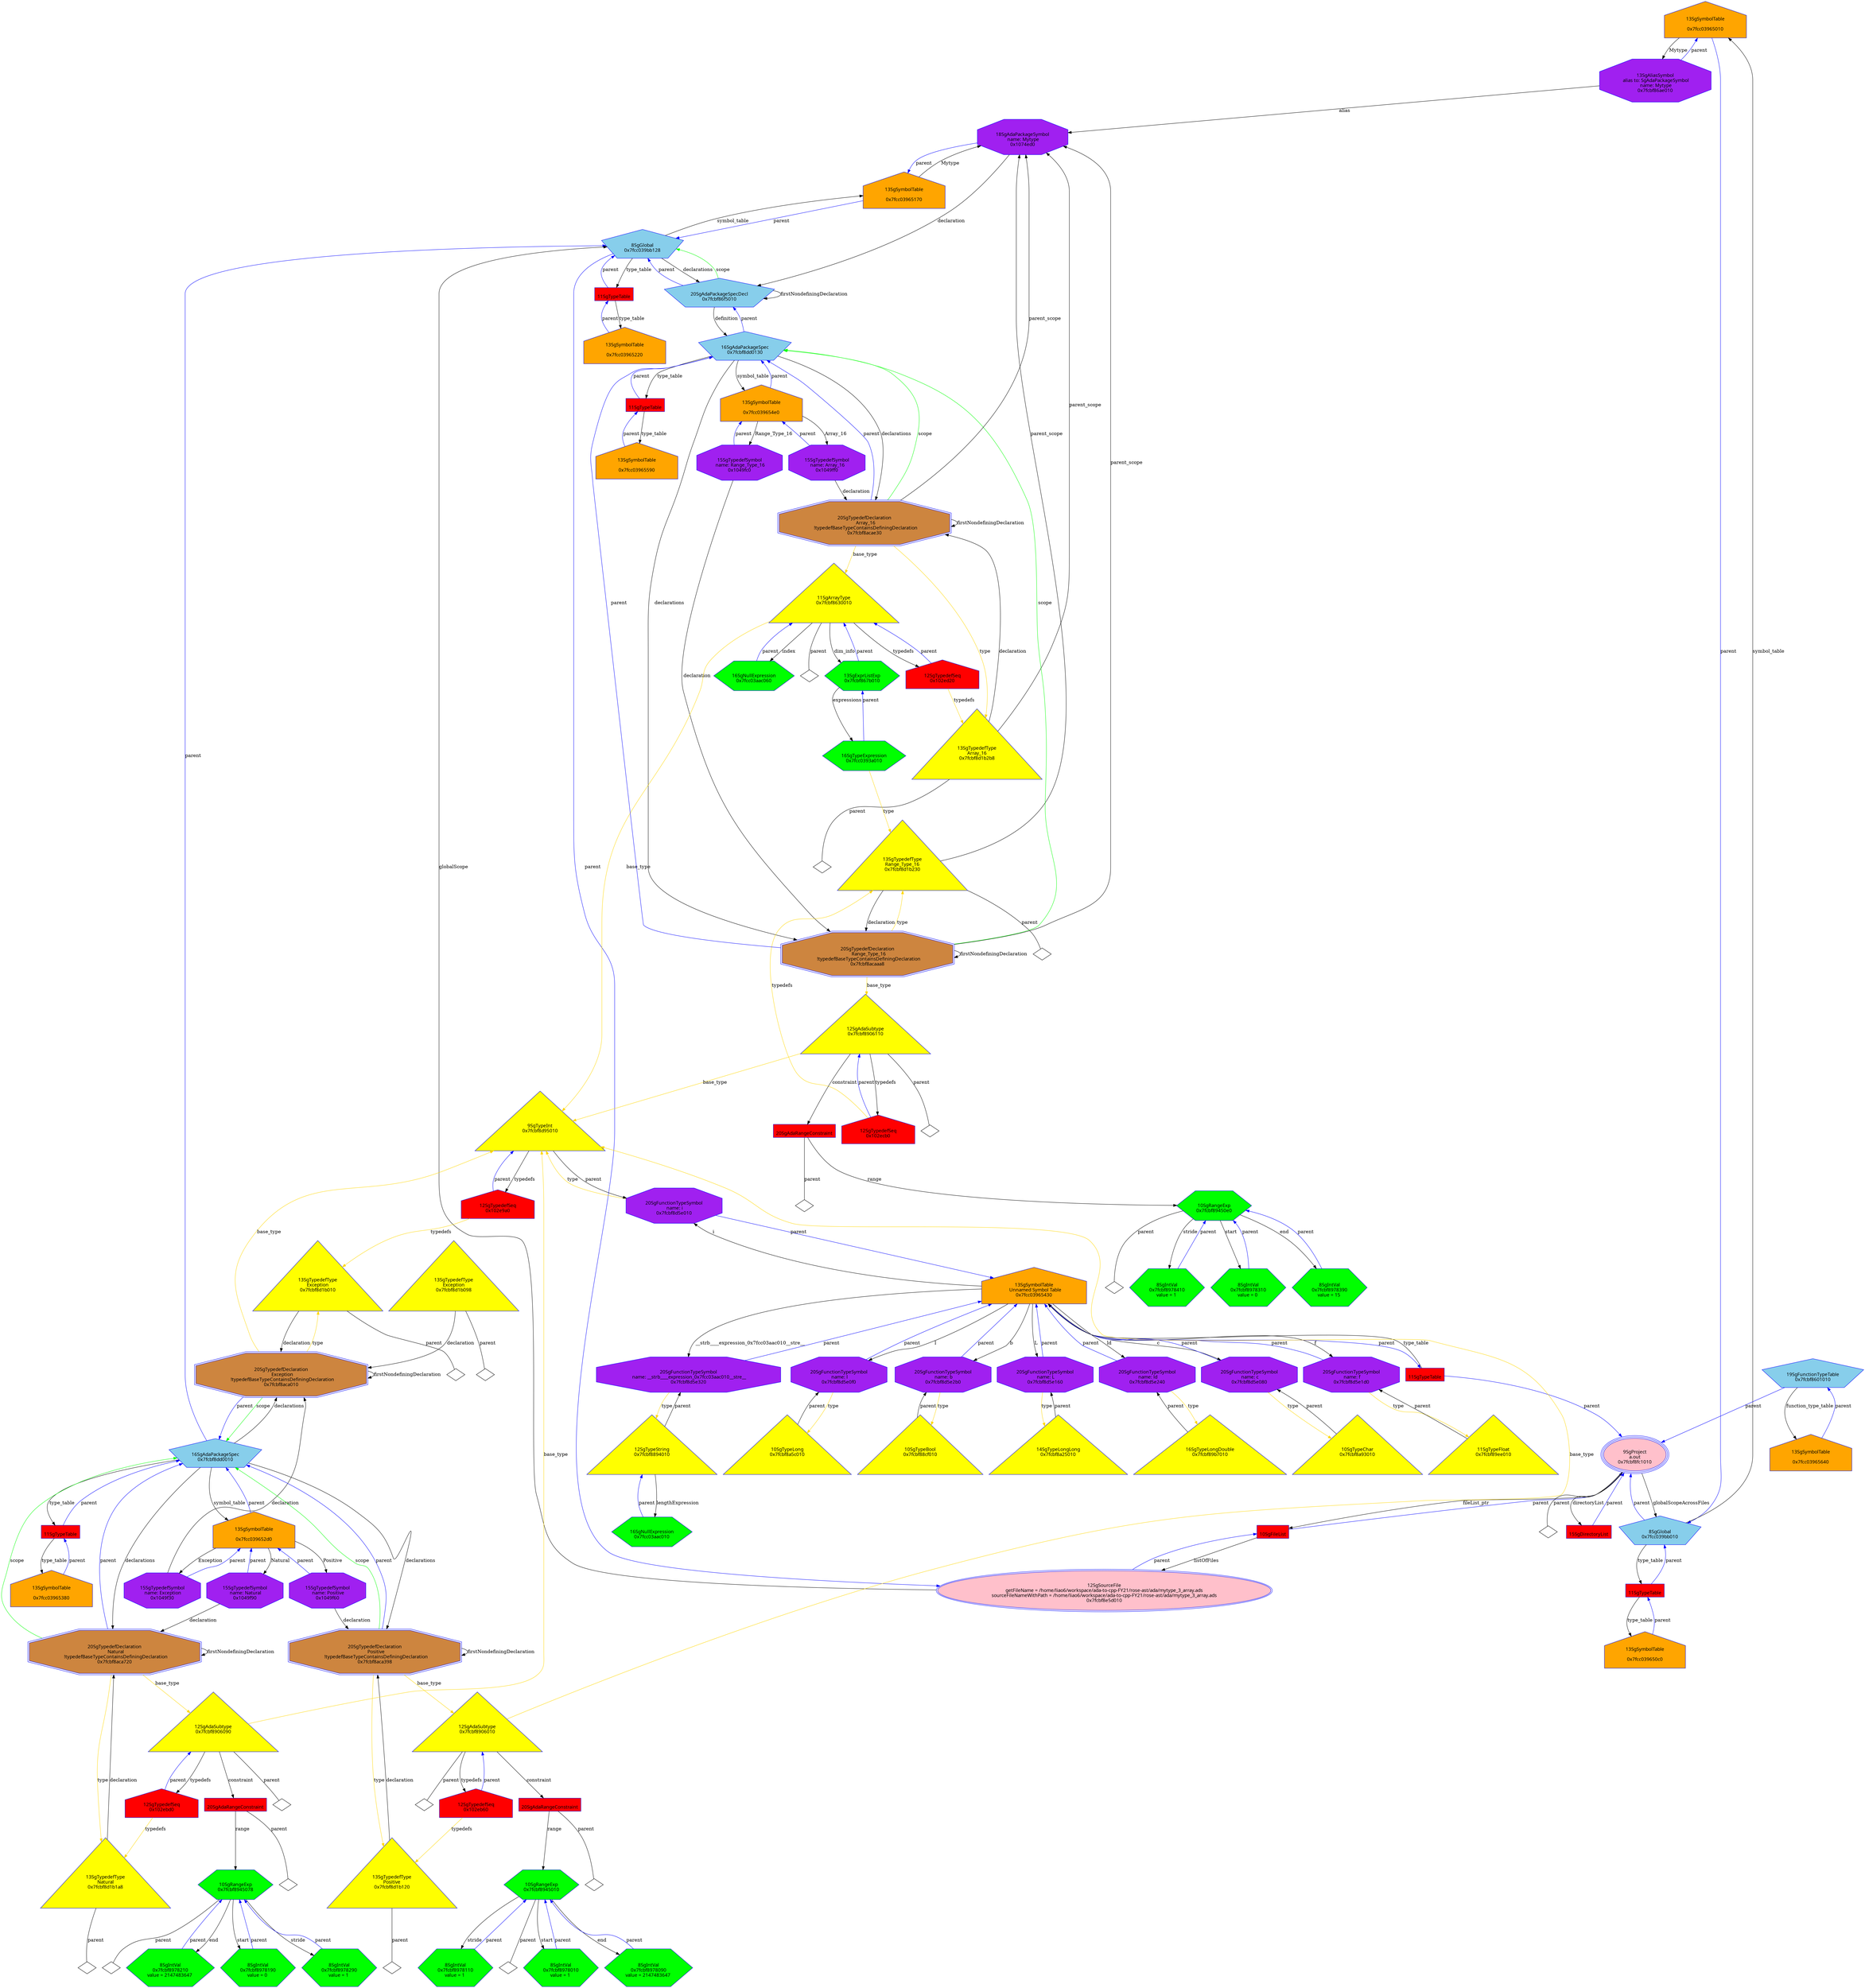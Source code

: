 digraph "Gmytype_3_array.ads.dot" {
"0x7fcc03965010"[label="\n13SgSymbolTable\n  \n  0x7fcc03965010  " shape=house,regular=0,URL="\N",tooltip="more info at \N",sides=5,peripheries=1,color="blue",fillcolor=orange,fontname="7x13bold",fontcolor=black,style=filled];
"0x7fcc03965010" -> "0x7fcbf86ae010"[label="Mytype" dir=forward ];
"0x7fcc03965010" -> "0x7fcc039bb010"[label="parent" color="blue" dir=forward ];
"0x7fcc039650c0"[label="\n13SgSymbolTable\n  \n  0x7fcc039650c0  " shape=house,regular=0,URL="\N",tooltip="more info at \N",sides=5,peripheries=1,color="blue",fillcolor=orange,fontname="7x13bold",fontcolor=black,style=filled];
"0x7fcc039650c0" -> "0xf87ba0"[label="parent" color="blue" dir=forward ];
"0x7fcc03965170"[label="\n13SgSymbolTable\n  \n  0x7fcc03965170  " shape=house,regular=0,URL="\N",tooltip="more info at \N",sides=5,peripheries=1,color="blue",fillcolor=orange,fontname="7x13bold",fontcolor=black,style=filled];
"0x7fcc03965170" -> "0x1074ed0"[label="Mytype" dir=forward ];
"0x7fcc03965170" -> "0x7fcc039bb128"[label="parent" color="blue" dir=forward ];
"0x7fcc03965220"[label="\n13SgSymbolTable\n  \n  0x7fcc03965220  " shape=house,regular=0,URL="\N",tooltip="more info at \N",sides=5,peripheries=1,color="blue",fillcolor=orange,fontname="7x13bold",fontcolor=black,style=filled];
"0x7fcc03965220" -> "0xf87bc8"[label="parent" color="blue" dir=forward ];
"0x7fcc039652d0"[label="\n13SgSymbolTable\n  \n  0x7fcc039652d0  " shape=house,regular=0,URL="\N",tooltip="more info at \N",sides=5,peripheries=1,color="blue",fillcolor=orange,fontname="7x13bold",fontcolor=black,style=filled];
"0x7fcc039652d0" -> "0x1049f90"[label="Natural" dir=forward ];
"0x7fcc039652d0" -> "0x1049f60"[label="Positive" dir=forward ];
"0x7fcc039652d0" -> "0x1049f30"[label="Exception" dir=forward ];
"0x7fcc039652d0" -> "0x7fcbf8dd0010"[label="parent" color="blue" dir=forward ];
"0x7fcc03965380"[label="\n13SgSymbolTable\n  \n  0x7fcc03965380  " shape=house,regular=0,URL="\N",tooltip="more info at \N",sides=5,peripheries=1,color="blue",fillcolor=orange,fontname="7x13bold",fontcolor=black,style=filled];
"0x7fcc03965380" -> "0xf87bf0"[label="parent" color="blue" dir=forward ];
"0x7fcc03965430"[label="\n13SgSymbolTable\n  Unnamed Symbol Table\n  0x7fcc03965430  " shape=house,regular=0,URL="\N",tooltip="more info at \N",sides=5,peripheries=1,color="blue",fillcolor=orange,fontname="7x13bold",fontcolor=black,style=filled];
"0x7fcc03965430" -> "0x7fcbf8d5e320"[label="__strb____expression_0x7fcc03aac010__stre__" dir=forward ];
"0x7fcc03965430" -> "0x7fcbf8d5e2b0"[label="b" dir=forward ];
"0x7fcc03965430" -> "0x7fcbf8d5e240"[label="ld" dir=forward ];
"0x7fcc03965430" -> "0x7fcbf8d5e1d0"[label="f" dir=forward ];
"0x7fcc03965430" -> "0x7fcbf8d5e160"[label="L" dir=forward ];
"0x7fcc03965430" -> "0x7fcbf8d5e0f0"[label="l" dir=forward ];
"0x7fcc03965430" -> "0x7fcbf8d5e080"[label="c" dir=forward ];
"0x7fcc03965430" -> "0x7fcbf8d5e010"[label="i" dir=forward ];
"0x7fcc03965430" -> "0xf87c18"[label="parent" color="blue" dir=forward ];
"0x7fcc039654e0"[label="\n13SgSymbolTable\n  \n  0x7fcc039654e0  " shape=house,regular=0,URL="\N",tooltip="more info at \N",sides=5,peripheries=1,color="blue",fillcolor=orange,fontname="7x13bold",fontcolor=black,style=filled];
"0x7fcc039654e0" -> "0x1049ff0"[label="Array_16" dir=forward ];
"0x7fcc039654e0" -> "0x1049fc0"[label="Range_Type_16" dir=forward ];
"0x7fcc039654e0" -> "0x7fcbf8dd0130"[label="parent" color="blue" dir=forward ];
"0x7fcc03965590"[label="\n13SgSymbolTable\n  \n  0x7fcc03965590  " shape=house,regular=0,URL="\N",tooltip="more info at \N",sides=5,peripheries=1,color="blue",fillcolor=orange,fontname="7x13bold",fontcolor=black,style=filled];
"0x7fcc03965590" -> "0xf87c40"[label="parent" color="blue" dir=forward ];
"0x7fcc03965640"[label="\n13SgSymbolTable\n  \n  0x7fcc03965640  " shape=house,regular=0,URL="\N",tooltip="more info at \N",sides=5,peripheries=1,color="blue",fillcolor=orange,fontname="7x13bold",fontcolor=black,style=filled];
"0x7fcc03965640" -> "0x7fcbf8601010"[label="parent" color="blue" dir=forward ];
"0x1061640"[label="\n20SgAdaRangeConstraint" shape=polygon,regular=0,URL="\N",tooltip="more info at \N",sides=4,peripheries=1,color="blue",fillcolor=red,fontname="7x13bold",fontcolor=black,style=filled];
"0x1061640" -> "0x7fcbf8945010"[label="range" dir=forward ];
"0x1061640" -> "0x1061640__parent__null"[label="parent" dir=none ];
"0x1061640__parent__null"[label="" shape=diamond ];
"0x1061668"[label="\n20SgAdaRangeConstraint" shape=polygon,regular=0,URL="\N",tooltip="more info at \N",sides=4,peripheries=1,color="blue",fillcolor=red,fontname="7x13bold",fontcolor=black,style=filled];
"0x1061668" -> "0x7fcbf8945078"[label="range" dir=forward ];
"0x1061668" -> "0x1061668__parent__null"[label="parent" dir=none ];
"0x1061668__parent__null"[label="" shape=diamond ];
"0x1061690"[label="\n20SgAdaRangeConstraint" shape=polygon,regular=0,URL="\N",tooltip="more info at \N",sides=4,peripheries=1,color="blue",fillcolor=red,fontname="7x13bold",fontcolor=black,style=filled];
"0x1061690" -> "0x7fcbf89450e0"[label="range" dir=forward ];
"0x1061690" -> "0x1061690__parent__null"[label="parent" dir=none ];
"0x1061690__parent__null"[label="" shape=diamond ];
"0x7fcbf8e5d010"[label="\n12SgSourceFile\n  getFileName = /home/liao6/workspace/ada-to-cpp-FY21/rose-ast/ada/mytype_3_array.ads  \n  sourceFileNameWithPath = /home/liao6/workspace/ada-to-cpp-FY21/rose-ast/ada/mytype_3_array.ads  \n  0x7fcbf8e5d010  " shape=ellipse,regular=0,URL="\N",tooltip="more info at \N",sides=5,peripheries=2,color="blue",fillcolor=pink,fontname="7x13bold",fontcolor=black,style=filled];
"0x7fcbf8e5d010" -> "0x7fcc039bb128"[label="globalScope" dir=forward ];
"0x7fcbf8e5d010" -> "0xf4d120"[label="parent" color="blue" dir=forward ];
"0xf4d120"[label="\n10SgFileList" shape=polygon,regular=0,URL="\N",tooltip="more info at \N",sides=4,peripheries=1,color="blue",fillcolor=red,fontname="7x13bold",fontcolor=black,style=filled];
"0xf4d120" -> "0x7fcbf8e5d010"[label="listOfFiles" dir=forward ];
"0xf4d120" -> "0x7fcbf8fc1010"[label="parent" color="blue" dir=forward ];
"0xf6c530"[label="\n15SgDirectoryList" shape=polygon,regular=0,URL="\N",tooltip="more info at \N",sides=4,peripheries=1,color="blue",fillcolor=red,fontname="7x13bold",fontcolor=black,style=filled];
"0xf6c530" -> "0x7fcbf8fc1010"[label="parent" color="blue" dir=forward ];
"0x7fcbf8fc1010"[label="\n9SgProject\n  a.out  \n  0x7fcbf8fc1010  " shape=ellipse,regular=0,URL="\N",tooltip="more info at \N",sides=5,peripheries=3,color="blue",fillcolor=pink,fontname="7x13bold",fontcolor=black,style=filled];
"0x7fcbf8fc1010" -> "0xf4d120"[label="fileList_ptr" dir=forward ];
"0x7fcbf8fc1010" -> "0xf6c530"[label="directoryList" dir=forward ];
"0x7fcbf8fc1010" -> "0x7fcc039bb010"[label="globalScopeAcrossFiles" dir=forward ];
"0x7fcbf8fc1010" -> "0x7fcbf8fc1010__parent__null"[label="parent" dir=none ];
"0x7fcbf8fc1010__parent__null"[label="" shape=diamond ];
"0x102e9a0"[label="\n12SgTypedefSeq\n  0x102e9a0  " shape=house,regular=0,URL="\N",tooltip="more info at \N",sides=5,peripheries=1,color="blue",fillcolor=red,fontname="7x13bold",fontcolor=black,style=filled];
"0x102e9a0" -> "0x7fcbf8d1b010"[label="typedefs" color="gold1" dir=forward ];
"0x102e9a0" -> "0x7fcbf8d95010"[label="parent" color="blue" dir=forward ];
"0x102eb60"[label="\n12SgTypedefSeq\n  0x102eb60  " shape=house,regular=0,URL="\N",tooltip="more info at \N",sides=5,peripheries=1,color="blue",fillcolor=red,fontname="7x13bold",fontcolor=black,style=filled];
"0x102eb60" -> "0x7fcbf8d1b120"[label="typedefs" color="gold1" dir=forward ];
"0x102eb60" -> "0x7fcbf8906010"[label="parent" color="blue" dir=forward ];
"0x102ebd0"[label="\n12SgTypedefSeq\n  0x102ebd0  " shape=house,regular=0,URL="\N",tooltip="more info at \N",sides=5,peripheries=1,color="blue",fillcolor=red,fontname="7x13bold",fontcolor=black,style=filled];
"0x102ebd0" -> "0x7fcbf8d1b1a8"[label="typedefs" color="gold1" dir=forward ];
"0x102ebd0" -> "0x7fcbf8906090"[label="parent" color="blue" dir=forward ];
"0x102ecb0"[label="\n12SgTypedefSeq\n  0x102ecb0  " shape=house,regular=0,URL="\N",tooltip="more info at \N",sides=5,peripheries=1,color="blue",fillcolor=red,fontname="7x13bold",fontcolor=black,style=filled];
"0x102ecb0" -> "0x7fcbf8d1b230"[label="typedefs" color="gold1" dir=forward ];
"0x102ecb0" -> "0x7fcbf8906110"[label="parent" color="blue" dir=forward ];
"0x102ed20"[label="\n12SgTypedefSeq\n  0x102ed20  " shape=house,regular=0,URL="\N",tooltip="more info at \N",sides=5,peripheries=1,color="blue",fillcolor=red,fontname="7x13bold",fontcolor=black,style=filled];
"0x102ed20" -> "0x7fcbf8d1b2b8"[label="typedefs" color="gold1" dir=forward ];
"0x102ed20" -> "0x7fcbf8630010"[label="parent" color="blue" dir=forward ];
"0xf87ba0"[label="\n11SgTypeTable" shape=polygon,regular=0,URL="\N",tooltip="more info at \N",sides=4,peripheries=1,color="blue",fillcolor=red,fontname="7x13bold",fontcolor=black,style=filled];
"0xf87ba0" -> "0x7fcc039650c0"[label="type_table" dir=forward ];
"0xf87ba0" -> "0x7fcc039bb010"[label="parent" color="blue" dir=forward ];
"0xf87bc8"[label="\n11SgTypeTable" shape=polygon,regular=0,URL="\N",tooltip="more info at \N",sides=4,peripheries=1,color="blue",fillcolor=red,fontname="7x13bold",fontcolor=black,style=filled];
"0xf87bc8" -> "0x7fcc03965220"[label="type_table" dir=forward ];
"0xf87bc8" -> "0x7fcc039bb128"[label="parent" color="blue" dir=forward ];
"0xf87bf0"[label="\n11SgTypeTable" shape=polygon,regular=0,URL="\N",tooltip="more info at \N",sides=4,peripheries=1,color="blue",fillcolor=red,fontname="7x13bold",fontcolor=black,style=filled];
"0xf87bf0" -> "0x7fcc03965380"[label="type_table" dir=forward ];
"0xf87bf0" -> "0x7fcbf8dd0010"[label="parent" color="blue" dir=forward ];
"0xf87c18"[label="\n11SgTypeTable" shape=polygon,regular=0,URL="\N",tooltip="more info at \N",sides=4,peripheries=1,color="blue",fillcolor=red,fontname="7x13bold",fontcolor=black,style=filled];
"0xf87c18" -> "0x7fcc03965430"[label="type_table" dir=forward ];
"0xf87c18" -> "0x7fcbf8fc1010"[label="parent" color="blue" dir=forward ];
"0xf87c40"[label="\n11SgTypeTable" shape=polygon,regular=0,URL="\N",tooltip="more info at \N",sides=4,peripheries=1,color="blue",fillcolor=red,fontname="7x13bold",fontcolor=black,style=filled];
"0xf87c40" -> "0x7fcc03965590"[label="type_table" dir=forward ];
"0xf87c40" -> "0x7fcbf8dd0130"[label="parent" color="blue" dir=forward ];
"0x7fcbf8a93010"[label="\n10SgTypeChar\n  0x7fcbf8a93010  \n   \n   " shape=polygon,regular=0,URL="\N",tooltip="more info at \N",sides=3,peripheries=1,color="blue",fillcolor=yellow,fontname="7x13bold",fontcolor=black,style=filled];
"0x7fcbf8a93010" -> "0x7fcbf8d5e080"[label="parent" dir=forward ];
"0x7fcbf8d95010"[label="\n9SgTypeInt\n  0x7fcbf8d95010  \n   \n   " shape=polygon,regular=0,URL="\N",tooltip="more info at \N",sides=3,peripheries=1,color="blue",fillcolor=yellow,fontname="7x13bold",fontcolor=black,style=filled];
"0x7fcbf8d95010" -> "0x102e9a0"[label="typedefs" dir=forward ];
"0x7fcbf8d95010" -> "0x7fcbf8d5e010"[label="parent" dir=forward ];
"0x7fcbf8a5c010"[label="\n10SgTypeLong\n  0x7fcbf8a5c010  \n   \n   " shape=polygon,regular=0,URL="\N",tooltip="more info at \N",sides=3,peripheries=1,color="blue",fillcolor=yellow,fontname="7x13bold",fontcolor=black,style=filled];
"0x7fcbf8a5c010" -> "0x7fcbf8d5e0f0"[label="parent" dir=forward ];
"0x7fcbf89ee010"[label="\n11SgTypeFloat\n  0x7fcbf89ee010  \n   \n   " shape=polygon,regular=0,URL="\N",tooltip="more info at \N",sides=3,peripheries=1,color="blue",fillcolor=yellow,fontname="7x13bold",fontcolor=black,style=filled];
"0x7fcbf89ee010" -> "0x7fcbf8d5e1d0"[label="parent" dir=forward ];
"0x7fcbf8a25010"[label="\n14SgTypeLongLong\n  0x7fcbf8a25010  \n   \n   " shape=polygon,regular=0,URL="\N",tooltip="more info at \N",sides=3,peripheries=1,color="blue",fillcolor=yellow,fontname="7x13bold",fontcolor=black,style=filled];
"0x7fcbf8a25010" -> "0x7fcbf8d5e160"[label="parent" dir=forward ];
"0x7fcbf89b7010"[label="\n16SgTypeLongDouble\n  0x7fcbf89b7010  \n   \n   " shape=polygon,regular=0,URL="\N",tooltip="more info at \N",sides=3,peripheries=1,color="blue",fillcolor=yellow,fontname="7x13bold",fontcolor=black,style=filled];
"0x7fcbf89b7010" -> "0x7fcbf8d5e240"[label="parent" dir=forward ];
"0x7fcbf8894010"[label="\n12SgTypeString\n  0x7fcbf8894010  \n   \n   " shape=polygon,regular=0,URL="\N",tooltip="more info at \N",sides=3,peripheries=1,color="blue",fillcolor=yellow,fontname="7x13bold",fontcolor=black,style=filled];
"0x7fcbf8894010" -> "0x7fcc03aac010"[label="lengthExpression" dir=forward ];
"0x7fcbf8894010" -> "0x7fcbf8d5e320"[label="parent" dir=forward ];
"0x7fcbf88cf010"[label="\n10SgTypeBool\n  0x7fcbf88cf010  \n   \n   " shape=polygon,regular=0,URL="\N",tooltip="more info at \N",sides=3,peripheries=1,color="blue",fillcolor=yellow,fontname="7x13bold",fontcolor=black,style=filled];
"0x7fcbf88cf010" -> "0x7fcbf8d5e2b0"[label="parent" dir=forward ];
"0x7fcbf8d1b010"[label="\n13SgTypedefType\nException\n  0x7fcbf8d1b010  \n   \n   " shape=polygon,regular=0,URL="\N",tooltip="more info at \N",sides=3,peripheries=1,color="blue",fillcolor=yellow,fontname="7x13bold",fontcolor=black,style=filled];
"0x7fcbf8d1b010" -> "0x7fcbf8aca010"[label="declaration" dir=forward ];
"0x7fcbf8d1b010" -> "0x7fcbf8d1b010__parent__null"[label="parent" dir=none ];
"0x7fcbf8d1b010__parent__null"[label="" shape=diamond ];
"0x7fcbf8d1b098"[label="\n13SgTypedefType\nException\n  0x7fcbf8d1b098  \n   \n   " shape=polygon,regular=0,URL="\N",tooltip="more info at \N",sides=3,peripheries=1,color="blue",fillcolor=yellow,fontname="7x13bold",fontcolor=black,style=filled];
"0x7fcbf8d1b098" -> "0x7fcbf8aca010"[label="declaration" dir=forward ];
"0x7fcbf8d1b098" -> "0x7fcbf8d1b098__parent__null"[label="parent" dir=none ];
"0x7fcbf8d1b098__parent__null"[label="" shape=diamond ];
"0x7fcbf8d1b120"[label="\n13SgTypedefType\nPositive\n  0x7fcbf8d1b120  \n   \n   " shape=polygon,regular=0,URL="\N",tooltip="more info at \N",sides=3,peripheries=1,color="blue",fillcolor=yellow,fontname="7x13bold",fontcolor=black,style=filled];
"0x7fcbf8d1b120" -> "0x7fcbf8aca398"[label="declaration" dir=forward ];
"0x7fcbf8d1b120" -> "0x7fcbf8d1b120__parent__null"[label="parent" dir=none ];
"0x7fcbf8d1b120__parent__null"[label="" shape=diamond ];
"0x7fcbf8d1b1a8"[label="\n13SgTypedefType\nNatural\n  0x7fcbf8d1b1a8  \n   \n   " shape=polygon,regular=0,URL="\N",tooltip="more info at \N",sides=3,peripheries=1,color="blue",fillcolor=yellow,fontname="7x13bold",fontcolor=black,style=filled];
"0x7fcbf8d1b1a8" -> "0x7fcbf8aca720"[label="declaration" dir=forward ];
"0x7fcbf8d1b1a8" -> "0x7fcbf8d1b1a8__parent__null"[label="parent" dir=none ];
"0x7fcbf8d1b1a8__parent__null"[label="" shape=diamond ];
"0x7fcbf8d1b230"[label="\n13SgTypedefType\nRange_Type_16\n  0x7fcbf8d1b230  \n   \n   " shape=polygon,regular=0,URL="\N",tooltip="more info at \N",sides=3,peripheries=1,color="blue",fillcolor=yellow,fontname="7x13bold",fontcolor=black,style=filled];
"0x7fcbf8d1b230" -> "0x1074ed0"[label="parent_scope" dir=forward ];
"0x7fcbf8d1b230" -> "0x7fcbf8acaaa8"[label="declaration" dir=forward ];
"0x7fcbf8d1b230" -> "0x7fcbf8d1b230__parent__null"[label="parent" dir=none ];
"0x7fcbf8d1b230__parent__null"[label="" shape=diamond ];
"0x7fcbf8d1b2b8"[label="\n13SgTypedefType\nArray_16\n  0x7fcbf8d1b2b8  \n   \n   " shape=polygon,regular=0,URL="\N",tooltip="more info at \N",sides=3,peripheries=1,color="blue",fillcolor=yellow,fontname="7x13bold",fontcolor=black,style=filled];
"0x7fcbf8d1b2b8" -> "0x1074ed0"[label="parent_scope" dir=forward ];
"0x7fcbf8d1b2b8" -> "0x7fcbf8acae30"[label="declaration" dir=forward ];
"0x7fcbf8d1b2b8" -> "0x7fcbf8d1b2b8__parent__null"[label="parent" dir=none ];
"0x7fcbf8d1b2b8__parent__null"[label="" shape=diamond ];
"0x7fcbf8630010"[label="\n11SgArrayType\n  0x7fcbf8630010  \n   \n   " shape=polygon,regular=0,URL="\N",tooltip="more info at \N",sides=3,peripheries=1,color="blue",fillcolor=yellow,fontname="7x13bold",fontcolor=black,style=filled];
"0x7fcbf8630010" -> "0x7fcbf8d95010"[label="base_type" color="gold1" dir=forward ];
"0x7fcbf8630010" -> "0x7fcc03aac060"[label="index" dir=forward ];
"0x7fcbf8630010" -> "0x7fcbf867b010"[label="dim_info" dir=forward ];
"0x7fcbf8630010" -> "0x102ed20"[label="typedefs" dir=forward ];
"0x7fcbf8630010" -> "0x7fcbf8630010__parent__null"[label="parent" dir=none ];
"0x7fcbf8630010__parent__null"[label="" shape=diamond ];
"0x7fcbf8906010"[label="\n12SgAdaSubtype\n  0x7fcbf8906010  \n   \n   " shape=polygon,regular=0,URL="\N",tooltip="more info at \N",sides=3,peripheries=1,color="blue",fillcolor=yellow,fontname="7x13bold",fontcolor=black,style=filled];
"0x7fcbf8906010" -> "0x7fcbf8d95010"[label="base_type" color="gold1" dir=forward ];
"0x7fcbf8906010" -> "0x1061640"[label="constraint" dir=forward ];
"0x7fcbf8906010" -> "0x102eb60"[label="typedefs" dir=forward ];
"0x7fcbf8906010" -> "0x7fcbf8906010__parent__null"[label="parent" dir=none ];
"0x7fcbf8906010__parent__null"[label="" shape=diamond ];
"0x7fcbf8906090"[label="\n12SgAdaSubtype\n  0x7fcbf8906090  \n   \n   " shape=polygon,regular=0,URL="\N",tooltip="more info at \N",sides=3,peripheries=1,color="blue",fillcolor=yellow,fontname="7x13bold",fontcolor=black,style=filled];
"0x7fcbf8906090" -> "0x7fcbf8d95010"[label="base_type" color="gold1" dir=forward ];
"0x7fcbf8906090" -> "0x1061668"[label="constraint" dir=forward ];
"0x7fcbf8906090" -> "0x102ebd0"[label="typedefs" dir=forward ];
"0x7fcbf8906090" -> "0x7fcbf8906090__parent__null"[label="parent" dir=none ];
"0x7fcbf8906090__parent__null"[label="" shape=diamond ];
"0x7fcbf8906110"[label="\n12SgAdaSubtype\n  0x7fcbf8906110  \n   \n   " shape=polygon,regular=0,URL="\N",tooltip="more info at \N",sides=3,peripheries=1,color="blue",fillcolor=yellow,fontname="7x13bold",fontcolor=black,style=filled];
"0x7fcbf8906110" -> "0x7fcbf8d95010"[label="base_type" color="gold1" dir=forward ];
"0x7fcbf8906110" -> "0x1061690"[label="constraint" dir=forward ];
"0x7fcbf8906110" -> "0x102ecb0"[label="typedefs" dir=forward ];
"0x7fcbf8906110" -> "0x7fcbf8906110__parent__null"[label="parent" dir=none ];
"0x7fcbf8906110__parent__null"[label="" shape=diamond ];
"0x7fcc039bb010"[label="\n8SgGlobal\n  0x7fcc039bb010  " shape=polygon,regular=0,URL="\N",tooltip="more info at \N",sides=5,peripheries=1,color="blue",fillcolor=skyblue,fontname="7x13bold",fontcolor=black,style=filled];
"0x7fcc039bb010" -> "0x7fcc03965010"[label="symbol_table" dir=forward ];
"0x7fcc039bb010" -> "0xf87ba0"[label="type_table" dir=forward ];
"0x7fcc039bb010" -> "0x7fcbf8fc1010"[label="parent" color="blue" dir=forward ];
"0x7fcc039bb128"[label="\n8SgGlobal\n  0x7fcc039bb128  " shape=polygon,regular=0,URL="\N",tooltip="more info at \N",sides=5,peripheries=1,color="blue",fillcolor=skyblue,fontname="7x13bold",fontcolor=black,style=filled];
"0x7fcc039bb128" -> "0x7fcbf86f5010"[label="declarations" dir=forward ];
"0x7fcc039bb128" -> "0x7fcc03965170"[label="symbol_table" dir=forward ];
"0x7fcc039bb128" -> "0xf87bc8"[label="type_table" dir=forward ];
"0x7fcc039bb128" -> "0x7fcbf8e5d010"[label="parent" color="blue" dir=forward ];
"0x7fcbf8601010"[label="\n19SgFunctionTypeTable\n  0x7fcbf8601010  " shape=polygon,regular=0,URL="\N",tooltip="more info at \N",sides=5,peripheries=1,color="blue",fillcolor=skyblue,fontname="7x13bold",fontcolor=black,style=filled];
"0x7fcbf8601010" -> "0x7fcc03965640"[label="function_type_table" dir=forward ];
"0x7fcbf8601010" -> "0x7fcbf8fc1010"[label="parent" color="blue" dir=forward ];
"0x7fcbf8aca010"[label="\n20SgTypedefDeclaration\n  Exception\n  !typedefBaseTypeContainsDefiningDeclaration\n  0x7fcbf8aca010  " shape=polygon,regular=0,URL="\N",tooltip="more info at \N",sides=8,peripheries=2,color="blue",fillcolor=peru,fontname="7x13bold",fontcolor=black,style=filled];
"0x7fcbf8aca010" -> "0x7fcbf8d95010"[label="base_type" color="gold1" dir=forward ];
"0x7fcbf8aca010" -> "0x7fcbf8d1b010"[label="type" color="gold1" dir=forward ];
"0x7fcbf8aca010" -> "0x7fcbf8dd0010"[label="scope" color="green" dir=forward ];
"0x7fcbf8aca010" -> "0x7fcbf8aca010"[label="firstNondefiningDeclaration" dir=forward ];
"0x7fcbf8aca010" -> "0x7fcbf8dd0010"[label="parent" color="blue" dir=forward ];
"0x7fcbf8aca398"[label="\n20SgTypedefDeclaration\n  Positive\n  !typedefBaseTypeContainsDefiningDeclaration\n  0x7fcbf8aca398  " shape=polygon,regular=0,URL="\N",tooltip="more info at \N",sides=8,peripheries=2,color="blue",fillcolor=peru,fontname="7x13bold",fontcolor=black,style=filled];
"0x7fcbf8aca398" -> "0x7fcbf8906010"[label="base_type" color="gold1" dir=forward ];
"0x7fcbf8aca398" -> "0x7fcbf8d1b120"[label="type" color="gold1" dir=forward ];
"0x7fcbf8aca398" -> "0x7fcbf8dd0010"[label="scope" color="green" dir=forward ];
"0x7fcbf8aca398" -> "0x7fcbf8aca398"[label="firstNondefiningDeclaration" dir=forward ];
"0x7fcbf8aca398" -> "0x7fcbf8dd0010"[label="parent" color="blue" dir=forward ];
"0x7fcbf8aca720"[label="\n20SgTypedefDeclaration\n  Natural\n  !typedefBaseTypeContainsDefiningDeclaration\n  0x7fcbf8aca720  " shape=polygon,regular=0,URL="\N",tooltip="more info at \N",sides=8,peripheries=2,color="blue",fillcolor=peru,fontname="7x13bold",fontcolor=black,style=filled];
"0x7fcbf8aca720" -> "0x7fcbf8906090"[label="base_type" color="gold1" dir=forward ];
"0x7fcbf8aca720" -> "0x7fcbf8d1b1a8"[label="type" color="gold1" dir=forward ];
"0x7fcbf8aca720" -> "0x7fcbf8dd0010"[label="scope" color="green" dir=forward ];
"0x7fcbf8aca720" -> "0x7fcbf8aca720"[label="firstNondefiningDeclaration" dir=forward ];
"0x7fcbf8aca720" -> "0x7fcbf8dd0010"[label="parent" color="blue" dir=forward ];
"0x7fcbf8acaaa8"[label="\n20SgTypedefDeclaration\n  Range_Type_16\n  !typedefBaseTypeContainsDefiningDeclaration\n  0x7fcbf8acaaa8  " shape=polygon,regular=0,URL="\N",tooltip="more info at \N",sides=8,peripheries=2,color="blue",fillcolor=peru,fontname="7x13bold",fontcolor=black,style=filled];
"0x7fcbf8acaaa8" -> "0x7fcbf8906110"[label="base_type" color="gold1" dir=forward ];
"0x7fcbf8acaaa8" -> "0x7fcbf8d1b230"[label="type" color="gold1" dir=forward ];
"0x7fcbf8acaaa8" -> "0x1074ed0"[label="parent_scope" dir=forward ];
"0x7fcbf8acaaa8" -> "0x7fcbf8dd0130"[label="scope" color="green" dir=forward ];
"0x7fcbf8acaaa8" -> "0x7fcbf8acaaa8"[label="firstNondefiningDeclaration" dir=forward ];
"0x7fcbf8acaaa8" -> "0x7fcbf8dd0130"[label="parent" color="blue" dir=forward ];
"0x7fcbf8acae30"[label="\n20SgTypedefDeclaration\n  Array_16\n  !typedefBaseTypeContainsDefiningDeclaration\n  0x7fcbf8acae30  " shape=polygon,regular=0,URL="\N",tooltip="more info at \N",sides=8,peripheries=2,color="blue",fillcolor=peru,fontname="7x13bold",fontcolor=black,style=filled];
"0x7fcbf8acae30" -> "0x7fcbf8630010"[label="base_type" color="gold1" dir=forward ];
"0x7fcbf8acae30" -> "0x7fcbf8d1b2b8"[label="type" color="gold1" dir=forward ];
"0x7fcbf8acae30" -> "0x1074ed0"[label="parent_scope" dir=forward ];
"0x7fcbf8acae30" -> "0x7fcbf8dd0130"[label="scope" color="green" dir=forward ];
"0x7fcbf8acae30" -> "0x7fcbf8acae30"[label="firstNondefiningDeclaration" dir=forward ];
"0x7fcbf8acae30" -> "0x7fcbf8dd0130"[label="parent" color="blue" dir=forward ];
"0x7fcbf8dd0010"[label="\n16SgAdaPackageSpec\n  0x7fcbf8dd0010  " shape=polygon,regular=0,URL="\N",tooltip="more info at \N",sides=5,peripheries=1,color="blue",fillcolor=skyblue,fontname="7x13bold",fontcolor=black,style=filled];
"0x7fcbf8dd0010" -> "0x7fcbf8aca010"[label="declarations" dir=forward ];
"0x7fcbf8dd0010" -> "0x7fcbf8aca398"[label="declarations" dir=forward ];
"0x7fcbf8dd0010" -> "0x7fcbf8aca720"[label="declarations" dir=forward ];
"0x7fcbf8dd0010" -> "0x7fcc039652d0"[label="symbol_table" dir=forward ];
"0x7fcbf8dd0010" -> "0xf87bf0"[label="type_table" dir=forward ];
"0x7fcbf8dd0010" -> "0x7fcc039bb128"[label="parent" color="blue" dir=forward ];
"0x7fcbf8dd0130"[label="\n16SgAdaPackageSpec\n  0x7fcbf8dd0130  " shape=polygon,regular=0,URL="\N",tooltip="more info at \N",sides=5,peripheries=1,color="blue",fillcolor=skyblue,fontname="7x13bold",fontcolor=black,style=filled];
"0x7fcbf8dd0130" -> "0x7fcbf8acaaa8"[label="declarations" dir=forward ];
"0x7fcbf8dd0130" -> "0x7fcbf8acae30"[label="declarations" dir=forward ];
"0x7fcbf8dd0130" -> "0x7fcc039654e0"[label="symbol_table" dir=forward ];
"0x7fcbf8dd0130" -> "0xf87c40"[label="type_table" dir=forward ];
"0x7fcbf8dd0130" -> "0x7fcbf86f5010"[label="parent" color="blue" dir=forward ];
"0x7fcbf86f5010"[label="\n20SgAdaPackageSpecDecl\n  0x7fcbf86f5010  " shape=polygon,regular=0,URL="\N",tooltip="more info at \N",sides=5,peripheries=1,color="blue",fillcolor=skyblue,fontname="7x13bold",fontcolor=black,style=filled];
"0x7fcbf86f5010" -> "0x7fcbf8dd0130"[label="definition" dir=forward ];
"0x7fcbf86f5010" -> "0x7fcc039bb128"[label="scope" color="green" dir=forward ];
"0x7fcbf86f5010" -> "0x7fcbf86f5010"[label="firstNondefiningDeclaration" dir=forward ];
"0x7fcbf86f5010" -> "0x7fcc039bb128"[label="parent" color="blue" dir=forward ];
"0x7fcc0393a010"[label="\n16SgTypeExpression\n  0x7fcc0393a010  " shape=polygon,regular=0,URL="\N",tooltip="more info at \N",sides=6,peripheries=1,color="blue",fillcolor=green,fontname="7x13bold",fontcolor=black,style=filled];
"0x7fcc0393a010" -> "0x7fcbf8d1b230"[label="type" color="gold1" dir=forward ];
"0x7fcc0393a010" -> "0x7fcbf867b010"[label="parent" color="blue" dir=forward ];
"0x7fcbf8978010"[label="\n8SgIntVal\n  0x7fcbf8978010  \n value = 1  " shape=polygon,regular=0,URL="\N",tooltip="more info at \N",sides=6,peripheries=1,color="blue",fillcolor=green,fontname="7x13bold",fontcolor=black,style=filled];
"0x7fcbf8978010" -> "0x7fcbf8945010"[label="parent" color="blue" dir=forward ];
"0x7fcbf8978090"[label="\n8SgIntVal\n  0x7fcbf8978090  \n value = 2147483647  " shape=polygon,regular=0,URL="\N",tooltip="more info at \N",sides=6,peripheries=1,color="blue",fillcolor=green,fontname="7x13bold",fontcolor=black,style=filled];
"0x7fcbf8978090" -> "0x7fcbf8945010"[label="parent" color="blue" dir=forward ];
"0x7fcbf8978110"[label="\n8SgIntVal\n  0x7fcbf8978110  \n value = 1  " shape=polygon,regular=0,URL="\N",tooltip="more info at \N",sides=6,peripheries=1,color="blue",fillcolor=green,fontname="7x13bold",fontcolor=black,style=filled];
"0x7fcbf8978110" -> "0x7fcbf8945010"[label="parent" color="blue" dir=forward ];
"0x7fcbf8978190"[label="\n8SgIntVal\n  0x7fcbf8978190  \n value = 0  " shape=polygon,regular=0,URL="\N",tooltip="more info at \N",sides=6,peripheries=1,color="blue",fillcolor=green,fontname="7x13bold",fontcolor=black,style=filled];
"0x7fcbf8978190" -> "0x7fcbf8945078"[label="parent" color="blue" dir=forward ];
"0x7fcbf8978210"[label="\n8SgIntVal\n  0x7fcbf8978210  \n value = 2147483647  " shape=polygon,regular=0,URL="\N",tooltip="more info at \N",sides=6,peripheries=1,color="blue",fillcolor=green,fontname="7x13bold",fontcolor=black,style=filled];
"0x7fcbf8978210" -> "0x7fcbf8945078"[label="parent" color="blue" dir=forward ];
"0x7fcbf8978290"[label="\n8SgIntVal\n  0x7fcbf8978290  \n value = 1  " shape=polygon,regular=0,URL="\N",tooltip="more info at \N",sides=6,peripheries=1,color="blue",fillcolor=green,fontname="7x13bold",fontcolor=black,style=filled];
"0x7fcbf8978290" -> "0x7fcbf8945078"[label="parent" color="blue" dir=forward ];
"0x7fcbf8978310"[label="\n8SgIntVal\n  0x7fcbf8978310  \n value = 0  " shape=polygon,regular=0,URL="\N",tooltip="more info at \N",sides=6,peripheries=1,color="blue",fillcolor=green,fontname="7x13bold",fontcolor=black,style=filled];
"0x7fcbf8978310" -> "0x7fcbf89450e0"[label="parent" color="blue" dir=forward ];
"0x7fcbf8978390"[label="\n8SgIntVal\n  0x7fcbf8978390  \n value = 15  " shape=polygon,regular=0,URL="\N",tooltip="more info at \N",sides=6,peripheries=1,color="blue",fillcolor=green,fontname="7x13bold",fontcolor=black,style=filled];
"0x7fcbf8978390" -> "0x7fcbf89450e0"[label="parent" color="blue" dir=forward ];
"0x7fcbf8978410"[label="\n8SgIntVal\n  0x7fcbf8978410  \n value = 1  " shape=polygon,regular=0,URL="\N",tooltip="more info at \N",sides=6,peripheries=1,color="blue",fillcolor=green,fontname="7x13bold",fontcolor=black,style=filled];
"0x7fcbf8978410" -> "0x7fcbf89450e0"[label="parent" color="blue" dir=forward ];
"0x7fcc03aac010"[label="\n16SgNullExpression\n  0x7fcc03aac010  " shape=polygon,regular=0,URL="\N",tooltip="more info at \N",sides=6,peripheries=1,color="blue",fillcolor=green,fontname="7x13bold",fontcolor=black,style=filled];
"0x7fcc03aac010" -> "0x7fcbf8894010"[label="parent" color="blue" dir=forward ];
"0x7fcc03aac060"[label="\n16SgNullExpression\n  0x7fcc03aac060  " shape=polygon,regular=0,URL="\N",tooltip="more info at \N",sides=6,peripheries=1,color="blue",fillcolor=green,fontname="7x13bold",fontcolor=black,style=filled];
"0x7fcc03aac060" -> "0x7fcbf8630010"[label="parent" color="blue" dir=forward ];
"0x7fcbf8945010"[label="\n10SgRangeExp\n  0x7fcbf8945010  " shape=polygon,regular=0,URL="\N",tooltip="more info at \N",sides=6,peripheries=1,color="blue",fillcolor=green,fontname="7x13bold",fontcolor=black,style=filled];
"0x7fcbf8945010" -> "0x7fcbf8978010"[label="start" dir=forward ];
"0x7fcbf8945010" -> "0x7fcbf8978090"[label="end" dir=forward ];
"0x7fcbf8945010" -> "0x7fcbf8978110"[label="stride" dir=forward ];
"0x7fcbf8945010" -> "0x7fcbf8945010__parent__null"[label="parent" dir=none ];
"0x7fcbf8945010__parent__null"[label="" shape=diamond ];
"0x7fcbf8945078"[label="\n10SgRangeExp\n  0x7fcbf8945078  " shape=polygon,regular=0,URL="\N",tooltip="more info at \N",sides=6,peripheries=1,color="blue",fillcolor=green,fontname="7x13bold",fontcolor=black,style=filled];
"0x7fcbf8945078" -> "0x7fcbf8978190"[label="start" dir=forward ];
"0x7fcbf8945078" -> "0x7fcbf8978210"[label="end" dir=forward ];
"0x7fcbf8945078" -> "0x7fcbf8978290"[label="stride" dir=forward ];
"0x7fcbf8945078" -> "0x7fcbf8945078__parent__null"[label="parent" dir=none ];
"0x7fcbf8945078__parent__null"[label="" shape=diamond ];
"0x7fcbf89450e0"[label="\n10SgRangeExp\n  0x7fcbf89450e0  " shape=polygon,regular=0,URL="\N",tooltip="more info at \N",sides=6,peripheries=1,color="blue",fillcolor=green,fontname="7x13bold",fontcolor=black,style=filled];
"0x7fcbf89450e0" -> "0x7fcbf8978310"[label="start" dir=forward ];
"0x7fcbf89450e0" -> "0x7fcbf8978390"[label="end" dir=forward ];
"0x7fcbf89450e0" -> "0x7fcbf8978410"[label="stride" dir=forward ];
"0x7fcbf89450e0" -> "0x7fcbf89450e0__parent__null"[label="parent" dir=none ];
"0x7fcbf89450e0__parent__null"[label="" shape=diamond ];
"0x7fcbf867b010"[label="\n13SgExprListExp\n  0x7fcbf867b010  " shape=polygon,regular=0,URL="\N",tooltip="more info at \N",sides=6,peripheries=1,color="blue",fillcolor=green,fontname="7x13bold",fontcolor=black,style=filled];
"0x7fcbf867b010" -> "0x7fcc0393a010"[label="expressions" dir=forward ];
"0x7fcbf867b010" -> "0x7fcbf8630010"[label="parent" color="blue" dir=forward ];
"0x7fcbf8d5e010"[label="\n20SgFunctionTypeSymbol\n name: i\n  0x7fcbf8d5e010  " shape=polygon,regular=0,URL="\N",tooltip="more info at \N",sides=8,peripheries=1,color="blue",fillcolor=purple,fontname="7x13bold",fontcolor=black,style=filled];
"0x7fcbf8d5e010" -> "0x7fcbf8d95010"[label="type" color="gold1" dir=forward ];
"0x7fcbf8d5e010" -> "0x7fcc03965430"[label="parent" color="blue" dir=forward ];
"0x7fcbf8d5e080"[label="\n20SgFunctionTypeSymbol\n name: c\n  0x7fcbf8d5e080  " shape=polygon,regular=0,URL="\N",tooltip="more info at \N",sides=8,peripheries=1,color="blue",fillcolor=purple,fontname="7x13bold",fontcolor=black,style=filled];
"0x7fcbf8d5e080" -> "0x7fcbf8a93010"[label="type" color="gold1" dir=forward ];
"0x7fcbf8d5e080" -> "0x7fcc03965430"[label="parent" color="blue" dir=forward ];
"0x7fcbf8d5e0f0"[label="\n20SgFunctionTypeSymbol\n name: l\n  0x7fcbf8d5e0f0  " shape=polygon,regular=0,URL="\N",tooltip="more info at \N",sides=8,peripheries=1,color="blue",fillcolor=purple,fontname="7x13bold",fontcolor=black,style=filled];
"0x7fcbf8d5e0f0" -> "0x7fcbf8a5c010"[label="type" color="gold1" dir=forward ];
"0x7fcbf8d5e0f0" -> "0x7fcc03965430"[label="parent" color="blue" dir=forward ];
"0x7fcbf8d5e160"[label="\n20SgFunctionTypeSymbol\n name: L\n  0x7fcbf8d5e160  " shape=polygon,regular=0,URL="\N",tooltip="more info at \N",sides=8,peripheries=1,color="blue",fillcolor=purple,fontname="7x13bold",fontcolor=black,style=filled];
"0x7fcbf8d5e160" -> "0x7fcbf8a25010"[label="type" color="gold1" dir=forward ];
"0x7fcbf8d5e160" -> "0x7fcc03965430"[label="parent" color="blue" dir=forward ];
"0x7fcbf8d5e1d0"[label="\n20SgFunctionTypeSymbol\n name: f\n  0x7fcbf8d5e1d0  " shape=polygon,regular=0,URL="\N",tooltip="more info at \N",sides=8,peripheries=1,color="blue",fillcolor=purple,fontname="7x13bold",fontcolor=black,style=filled];
"0x7fcbf8d5e1d0" -> "0x7fcbf89ee010"[label="type" color="gold1" dir=forward ];
"0x7fcbf8d5e1d0" -> "0x7fcc03965430"[label="parent" color="blue" dir=forward ];
"0x7fcbf8d5e240"[label="\n20SgFunctionTypeSymbol\n name: ld\n  0x7fcbf8d5e240  " shape=polygon,regular=0,URL="\N",tooltip="more info at \N",sides=8,peripheries=1,color="blue",fillcolor=purple,fontname="7x13bold",fontcolor=black,style=filled];
"0x7fcbf8d5e240" -> "0x7fcbf89b7010"[label="type" color="gold1" dir=forward ];
"0x7fcbf8d5e240" -> "0x7fcc03965430"[label="parent" color="blue" dir=forward ];
"0x7fcbf8d5e2b0"[label="\n20SgFunctionTypeSymbol\n name: b\n  0x7fcbf8d5e2b0  " shape=polygon,regular=0,URL="\N",tooltip="more info at \N",sides=8,peripheries=1,color="blue",fillcolor=purple,fontname="7x13bold",fontcolor=black,style=filled];
"0x7fcbf8d5e2b0" -> "0x7fcbf88cf010"[label="type" color="gold1" dir=forward ];
"0x7fcbf8d5e2b0" -> "0x7fcc03965430"[label="parent" color="blue" dir=forward ];
"0x7fcbf8d5e320"[label="\n20SgFunctionTypeSymbol\n name: __strb____expression_0x7fcc03aac010__stre__\n  0x7fcbf8d5e320  " shape=polygon,regular=0,URL="\N",tooltip="more info at \N",sides=8,peripheries=1,color="blue",fillcolor=purple,fontname="7x13bold",fontcolor=black,style=filled];
"0x7fcbf8d5e320" -> "0x7fcbf8894010"[label="type" color="gold1" dir=forward ];
"0x7fcbf8d5e320" -> "0x7fcc03965430"[label="parent" color="blue" dir=forward ];
"0x1049f30"[label="\n15SgTypedefSymbol\n name: Exception\n  0x1049f30  " shape=polygon,regular=0,URL="\N",tooltip="more info at \N",sides=8,peripheries=1,color="blue",fillcolor=purple,fontname="7x13bold",fontcolor=black,style=filled];
"0x1049f30" -> "0x7fcbf8aca010"[label="declaration" dir=forward ];
"0x1049f30" -> "0x7fcc039652d0"[label="parent" color="blue" dir=forward ];
"0x1049f60"[label="\n15SgTypedefSymbol\n name: Positive\n  0x1049f60  " shape=polygon,regular=0,URL="\N",tooltip="more info at \N",sides=8,peripheries=1,color="blue",fillcolor=purple,fontname="7x13bold",fontcolor=black,style=filled];
"0x1049f60" -> "0x7fcbf8aca398"[label="declaration" dir=forward ];
"0x1049f60" -> "0x7fcc039652d0"[label="parent" color="blue" dir=forward ];
"0x1049f90"[label="\n15SgTypedefSymbol\n name: Natural\n  0x1049f90  " shape=polygon,regular=0,URL="\N",tooltip="more info at \N",sides=8,peripheries=1,color="blue",fillcolor=purple,fontname="7x13bold",fontcolor=black,style=filled];
"0x1049f90" -> "0x7fcbf8aca720"[label="declaration" dir=forward ];
"0x1049f90" -> "0x7fcc039652d0"[label="parent" color="blue" dir=forward ];
"0x1049fc0"[label="\n15SgTypedefSymbol\n name: Range_Type_16\n  0x1049fc0  " shape=polygon,regular=0,URL="\N",tooltip="more info at \N",sides=8,peripheries=1,color="blue",fillcolor=purple,fontname="7x13bold",fontcolor=black,style=filled];
"0x1049fc0" -> "0x7fcbf8acaaa8"[label="declaration" dir=forward ];
"0x1049fc0" -> "0x7fcc039654e0"[label="parent" color="blue" dir=forward ];
"0x1049ff0"[label="\n15SgTypedefSymbol\n name: Array_16\n  0x1049ff0  " shape=polygon,regular=0,URL="\N",tooltip="more info at \N",sides=8,peripheries=1,color="blue",fillcolor=purple,fontname="7x13bold",fontcolor=black,style=filled];
"0x1049ff0" -> "0x7fcbf8acae30"[label="declaration" dir=forward ];
"0x1049ff0" -> "0x7fcc039654e0"[label="parent" color="blue" dir=forward ];
"0x7fcbf86ae010"[label="\n13SgAliasSymbol\n alias to: SgAdaPackageSymbol\n name: Mytype\n  0x7fcbf86ae010  " shape=polygon,regular=0,URL="\N",tooltip="more info at \N",sides=8,peripheries=1,color="blue",fillcolor=purple,fontname="7x13bold",fontcolor=black,style=filled];
"0x7fcbf86ae010" -> "0x1074ed0"[label="alias" dir=forward ];
"0x7fcbf86ae010" -> "0x7fcc03965010"[label="parent" color="blue" dir=forward ];
"0x1074ed0"[label="\n18SgAdaPackageSymbol\n name: Mytype\n  0x1074ed0  " shape=polygon,regular=0,URL="\N",tooltip="more info at \N",sides=8,peripheries=1,color="blue",fillcolor=purple,fontname="7x13bold",fontcolor=black,style=filled];
"0x1074ed0" -> "0x7fcbf86f5010"[label="declaration" dir=forward ];
"0x1074ed0" -> "0x7fcc03965170"[label="parent" color="blue" dir=forward ];
}
